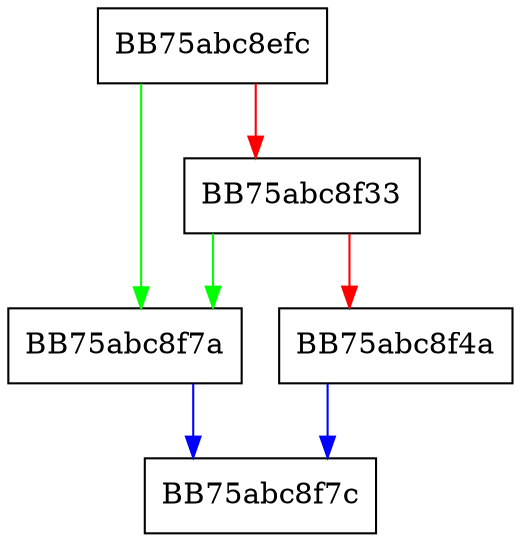 digraph Setup {
  node [shape="box"];
  graph [splines=ortho];
  BB75abc8efc -> BB75abc8f7a [color="green"];
  BB75abc8efc -> BB75abc8f33 [color="red"];
  BB75abc8f33 -> BB75abc8f7a [color="green"];
  BB75abc8f33 -> BB75abc8f4a [color="red"];
  BB75abc8f4a -> BB75abc8f7c [color="blue"];
  BB75abc8f7a -> BB75abc8f7c [color="blue"];
}